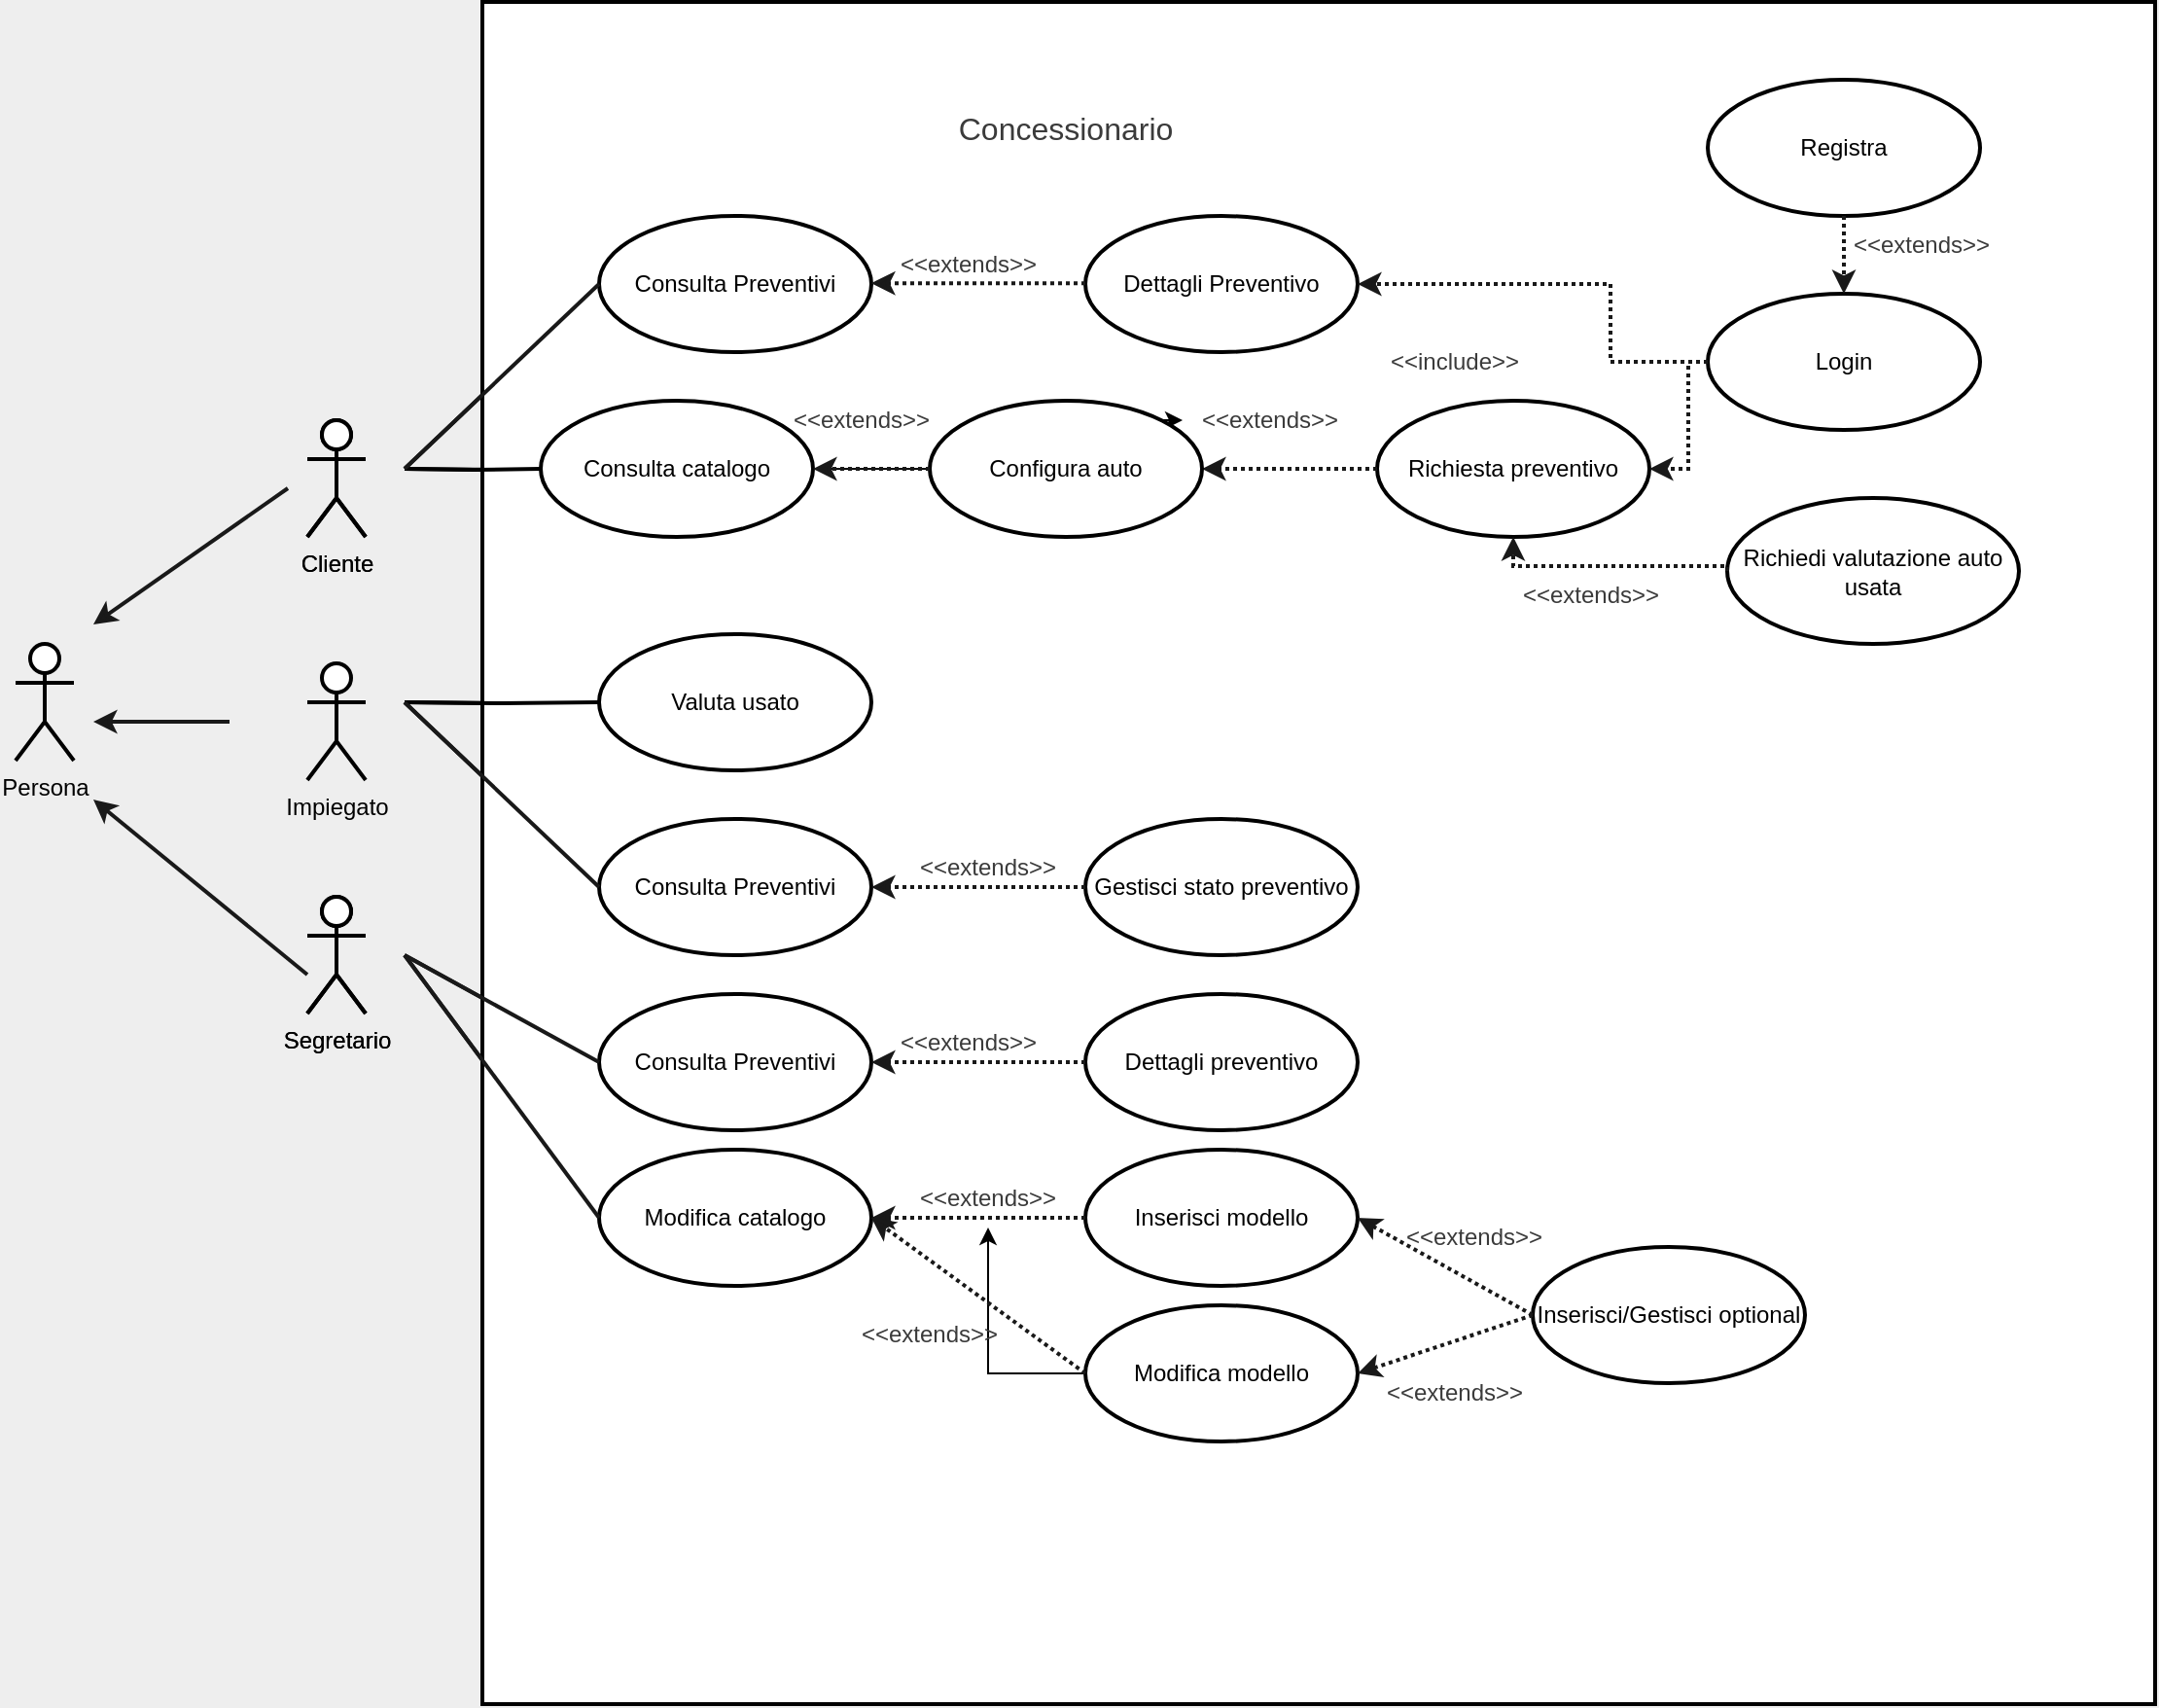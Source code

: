 <mxfile version="22.1.22" type="embed">
  <diagram id="ERxrzM34JgP0kjhDalQf" name="Page-1">
    <mxGraphModel dx="871" dy="773" grid="1" gridSize="10" guides="1" tooltips="1" connect="1" arrows="1" fold="1" page="0" pageScale="1" pageWidth="827" pageHeight="1169" background="#EEEEEE" math="0" shadow="0">
      <root>
        <mxCell id="0" />
        <mxCell id="1" parent="0" />
        <mxCell id="130" style="edgeStyle=orthogonalEdgeStyle;rounded=0;orthogonalLoop=1;jettySize=auto;html=1;strokeColor=#000000;strokeWidth=2;fontColor=#000000;endArrow=none;endFill=0;" parent="1" target="129" edge="1">
          <mxGeometry relative="1" as="geometry">
            <mxPoint x="360" y="320" as="sourcePoint" />
          </mxGeometry>
        </mxCell>
        <mxCell id="111" value="Cliente" style="shape=umlActor;verticalLabelPosition=bottom;verticalAlign=top;html=1;strokeColor=#000000;strokeWidth=2;fontColor=#000000;fillColor=#FFFFFF;" parent="1" vertex="1">
          <mxGeometry x="310" y="295" width="30" height="60" as="geometry" />
        </mxCell>
        <mxCell id="120" value="Richiesta preventivo" style="ellipse;whiteSpace=wrap;html=1;strokeColor=#000000;strokeWidth=2;fontColor=#000000;fillColor=#FFFFFF;" parent="1" vertex="1">
          <mxGeometry x="710" y="285" width="140" height="70" as="geometry" />
        </mxCell>
        <mxCell id="144" style="edgeStyle=orthogonalEdgeStyle;rounded=0;orthogonalLoop=1;jettySize=auto;html=1;strokeColor=#191919;strokeWidth=2;dashed=1;dashPattern=1 1;" parent="1" source="129" target="120" edge="1">
          <mxGeometry relative="1" as="geometry" />
        </mxCell>
        <mxCell id="129" value="Consulta catalogo" style="ellipse;whiteSpace=wrap;html=1;strokeColor=#000000;strokeWidth=2;fontColor=#000000;fillColor=#FFFFFF;" parent="1" vertex="1">
          <mxGeometry x="460" y="285" width="140" height="70" as="geometry" />
        </mxCell>
        <mxCell id="131" value="Registra" style="ellipse;whiteSpace=wrap;html=1;strokeColor=#000000;strokeWidth=2;fontColor=#000000;fillColor=#FFFFFF;" parent="1" vertex="1">
          <mxGeometry x="860" y="320" width="140" height="70" as="geometry" />
        </mxCell>
        <mxCell id="138" value="Segretario" style="shape=umlActor;verticalLabelPosition=bottom;verticalAlign=top;html=1;strokeColor=#000000;strokeWidth=2;fontColor=#000000;fillColor=#FFFFFF;" parent="1" vertex="1">
          <mxGeometry x="310" y="540" width="30" height="60" as="geometry" />
        </mxCell>
        <mxCell id="139" value="Impiegato" style="shape=umlActor;verticalLabelPosition=bottom;verticalAlign=top;html=1;strokeColor=#000000;strokeWidth=2;fontColor=#000000;fillColor=#FFFFFF;" parent="1" vertex="1">
          <mxGeometry x="310" y="420" width="30" height="60" as="geometry" />
        </mxCell>
        <mxCell id="147" style="edgeStyle=orthogonalEdgeStyle;rounded=0;orthogonalLoop=1;jettySize=auto;html=1;strokeColor=#191919;strokeWidth=2;dashed=1;dashPattern=1 1;" parent="1" source="146" target="120" edge="1">
          <mxGeometry relative="1" as="geometry" />
        </mxCell>
        <mxCell id="146" value="Login" style="ellipse;whiteSpace=wrap;html=1;strokeColor=#000000;strokeWidth=2;fontColor=#000000;fillColor=#FFFFFF;" parent="1" vertex="1">
          <mxGeometry x="710" y="405" width="140" height="70" as="geometry" />
        </mxCell>
        <mxCell id="148" value="&amp;lt;&amp;lt;include&amp;gt;&amp;gt;" style="text;html=1;strokeColor=none;fillColor=none;align=center;verticalAlign=middle;whiteSpace=wrap;rounded=0;fontColor=#3B3B3B;" parent="1" vertex="1">
          <mxGeometry x="710" y="370" width="60" height="30" as="geometry" />
        </mxCell>
        <mxCell id="149" style="edgeStyle=orthogonalEdgeStyle;rounded=0;orthogonalLoop=1;jettySize=auto;html=1;exitX=0.5;exitY=1;exitDx=0;exitDy=0;strokeColor=#191919;strokeWidth=2;fontColor=#3B3B3B;endArrow=none;endFill=0;" parent="1" source="146" target="146" edge="1">
          <mxGeometry relative="1" as="geometry" />
        </mxCell>
        <mxCell id="153" value="" style="endArrow=classic;html=1;rounded=0;strokeColor=#191919;strokeWidth=2;fontColor=#3B3B3B;entryX=1;entryY=0;entryDx=0;entryDy=0;dashed=1;dashPattern=1 1;" parent="1" source="131" target="146" edge="1">
          <mxGeometry width="50" height="50" relative="1" as="geometry">
            <mxPoint x="860" y="390" as="sourcePoint" />
            <mxPoint x="880" y="250" as="targetPoint" />
          </mxGeometry>
        </mxCell>
        <mxCell id="154" value="&amp;lt;&amp;lt;extends&amp;gt;&amp;gt;" style="text;html=1;strokeColor=none;fillColor=none;align=center;verticalAlign=middle;whiteSpace=wrap;rounded=0;fontColor=#3B3B3B;" parent="1" vertex="1">
          <mxGeometry x="850" y="400" width="60" height="30" as="geometry" />
        </mxCell>
        <mxCell id="155" value="&amp;lt;&amp;lt;extends&amp;gt;&amp;gt;" style="text;html=1;strokeColor=none;fillColor=none;align=center;verticalAlign=middle;whiteSpace=wrap;rounded=0;fontColor=#3B3B3B;" parent="1" vertex="1">
          <mxGeometry x="620" y="290" width="60" height="30" as="geometry" />
        </mxCell>
        <mxCell id="156" value="Finalizza preventivo" style="ellipse;whiteSpace=wrap;html=1;strokeColor=#000000;strokeWidth=2;fontColor=#000000;fillColor=#FFFFFF;" parent="1" vertex="1">
          <mxGeometry x="460" y="405" width="140" height="70" as="geometry" />
        </mxCell>
        <mxCell id="157" style="edgeStyle=orthogonalEdgeStyle;rounded=0;orthogonalLoop=1;jettySize=auto;html=1;strokeColor=#000000;strokeWidth=2;fontColor=#000000;endArrow=none;endFill=0;entryX=0;entryY=0.5;entryDx=0;entryDy=0;" parent="1" target="156" edge="1">
          <mxGeometry relative="1" as="geometry">
            <mxPoint x="360" y="440" as="sourcePoint" />
            <mxPoint x="470" y="330" as="targetPoint" />
          </mxGeometry>
        </mxCell>
        <mxCell id="161" value="Gestisci preventivo" style="ellipse;whiteSpace=wrap;html=1;strokeColor=#000000;strokeWidth=2;fontColor=#000000;fillColor=#FFFFFF;" parent="1" vertex="1">
          <mxGeometry x="460" y="500" width="140" height="70" as="geometry" />
        </mxCell>
        <mxCell id="168" value="" style="endArrow=none;html=1;rounded=0;strokeColor=#191919;strokeWidth=2;fontColor=#3B3B3B;entryX=0;entryY=0.5;entryDx=0;entryDy=0;" parent="1" target="161" edge="1">
          <mxGeometry width="50" height="50" relative="1" as="geometry">
            <mxPoint x="360" y="440" as="sourcePoint" />
            <mxPoint x="500" y="520" as="targetPoint" />
          </mxGeometry>
        </mxCell>
        <mxCell id="169" value="Visualizza preventivi" style="ellipse;whiteSpace=wrap;html=1;strokeColor=#000000;strokeWidth=2;fontColor=#000000;fillColor=#FFFFFF;" parent="1" vertex="1">
          <mxGeometry x="460" y="590" width="140" height="70" as="geometry" />
        </mxCell>
        <mxCell id="173" value="Conferma preventivo" style="ellipse;whiteSpace=wrap;html=1;strokeColor=#000000;strokeWidth=2;fontColor=#000000;fillColor=#FFFFFF;" parent="1" vertex="1">
          <mxGeometry x="710" y="190" width="140" height="70" as="geometry" />
        </mxCell>
        <mxCell id="175" value="" style="endArrow=classic;html=1;rounded=0;dashed=1;dashPattern=1 1;strokeColor=#191919;strokeWidth=2;fontColor=#3B3B3B;entryX=0;entryY=0.5;entryDx=0;entryDy=0;exitX=1;exitY=0.5;exitDx=0;exitDy=0;" parent="1" source="186" target="173" edge="1">
          <mxGeometry width="50" height="50" relative="1" as="geometry">
            <mxPoint x="760" y="310" as="sourcePoint" />
            <mxPoint x="810" y="260" as="targetPoint" />
          </mxGeometry>
        </mxCell>
        <mxCell id="176" value="&amp;lt;&amp;lt;extends&amp;gt;&amp;gt;" style="text;html=1;strokeColor=none;fillColor=none;align=center;verticalAlign=middle;whiteSpace=wrap;rounded=0;fontColor=#3B3B3B;" parent="1" vertex="1">
          <mxGeometry x="620" y="200" width="60" height="30" as="geometry" />
        </mxCell>
        <mxCell id="177" value="" style="endArrow=none;html=1;rounded=0;strokeColor=#191919;strokeWidth=2;fontColor=#3B3B3B;entryX=0;entryY=0.5;entryDx=0;entryDy=0;" parent="1" target="169" edge="1">
          <mxGeometry width="50" height="50" relative="1" as="geometry">
            <mxPoint x="360" y="570" as="sourcePoint" />
            <mxPoint x="460" y="570" as="targetPoint" />
          </mxGeometry>
        </mxCell>
        <mxCell id="180" value="Inserisci modello" style="ellipse;whiteSpace=wrap;html=1;strokeColor=#000000;strokeWidth=2;fontColor=#000000;fillColor=#FFFFFF;" parent="1" vertex="1">
          <mxGeometry x="460" y="670" width="140" height="70" as="geometry" />
        </mxCell>
        <mxCell id="181" value="Inserisci optional" style="ellipse;whiteSpace=wrap;html=1;strokeColor=#000000;strokeWidth=2;fontColor=#000000;fillColor=#FFFFFF;" parent="1" vertex="1">
          <mxGeometry x="710" y="670" width="140" height="70" as="geometry" />
        </mxCell>
        <mxCell id="182" value="" style="endArrow=none;html=1;rounded=0;strokeColor=#191919;strokeWidth=2;fontColor=#3B3B3B;entryX=0;entryY=0.5;entryDx=0;entryDy=0;" parent="1" target="180" edge="1">
          <mxGeometry width="50" height="50" relative="1" as="geometry">
            <mxPoint x="360" y="570" as="sourcePoint" />
            <mxPoint x="470" y="635" as="targetPoint" />
          </mxGeometry>
        </mxCell>
        <mxCell id="183" value="" style="endArrow=classic;html=1;rounded=0;strokeColor=#191919;strokeWidth=2;fontColor=#3B3B3B;entryX=1;entryY=0.5;entryDx=0;entryDy=0;exitX=0;exitY=0.5;exitDx=0;exitDy=0;dashed=1;dashPattern=1 1;" parent="1" source="181" target="180" edge="1">
          <mxGeometry width="50" height="50" relative="1" as="geometry">
            <mxPoint x="720" y="660" as="sourcePoint" />
            <mxPoint x="770" y="610" as="targetPoint" />
          </mxGeometry>
        </mxCell>
        <mxCell id="184" value="&amp;lt;&amp;lt;extends&amp;gt;&amp;gt;" style="text;html=1;strokeColor=none;fillColor=none;align=center;verticalAlign=middle;whiteSpace=wrap;rounded=0;fontColor=#3B3B3B;" parent="1" vertex="1">
          <mxGeometry x="630" y="680" width="60" height="30" as="geometry" />
        </mxCell>
        <mxCell id="185" value="&lt;font style=&quot;font-size: 16px;&quot;&gt;Concessionario&lt;/font&gt;" style="text;html=1;strokeColor=none;fillColor=none;align=center;verticalAlign=middle;whiteSpace=wrap;rounded=0;fontColor=#3B3B3B;" parent="1" vertex="1">
          <mxGeometry x="670" y="130" width="60" height="30" as="geometry" />
        </mxCell>
        <mxCell id="186" value="Visualizza ordini" style="ellipse;whiteSpace=wrap;html=1;strokeColor=#000000;strokeWidth=2;fontColor=#000000;fillColor=#FFFFFF;" parent="1" vertex="1">
          <mxGeometry x="460" y="190" width="140" height="70" as="geometry" />
        </mxCell>
        <mxCell id="188" value="" style="endArrow=none;html=1;rounded=0;strokeColor=#191919;strokeWidth=2;fontSize=16;fontColor=#0D0D0D;entryX=0;entryY=0.5;entryDx=0;entryDy=0;" parent="1" target="186" edge="1">
          <mxGeometry width="50" height="50" relative="1" as="geometry">
            <mxPoint x="360" y="320" as="sourcePoint" />
            <mxPoint x="450" y="240" as="targetPoint" />
          </mxGeometry>
        </mxCell>
        <mxCell id="189" value="" style="html=1;fillColor=#FFFFFF;strokeWidth=2;strokeColor=#000000;" parent="1" vertex="1">
          <mxGeometry x="400" y="80" width="860" height="875" as="geometry" />
        </mxCell>
        <mxCell id="190" style="edgeStyle=orthogonalEdgeStyle;rounded=0;orthogonalLoop=1;jettySize=auto;html=1;strokeColor=#000000;strokeWidth=2;fontColor=#000000;endArrow=none;endFill=0;" parent="1" target="194" edge="1">
          <mxGeometry relative="1" as="geometry">
            <mxPoint x="360" y="320" as="sourcePoint" />
          </mxGeometry>
        </mxCell>
        <mxCell id="191" value="Cliente" style="shape=umlActor;verticalLabelPosition=bottom;verticalAlign=top;html=1;strokeColor=#000000;strokeWidth=2;fontColor=#000000;fillColor=#FFFFFF;" parent="1" vertex="1">
          <mxGeometry x="310" y="295" width="30" height="60" as="geometry" />
        </mxCell>
        <mxCell id="192" value="Richiesta preventivo" style="ellipse;whiteSpace=wrap;html=1;strokeColor=#000000;strokeWidth=2;fontColor=#000000;fillColor=#FFFFFF;" parent="1" vertex="1">
          <mxGeometry x="860" y="285" width="140" height="70" as="geometry" />
        </mxCell>
        <mxCell id="266" value="" style="edgeStyle=orthogonalEdgeStyle;rounded=0;orthogonalLoop=1;jettySize=auto;html=1;" parent="1" source="194" target="207" edge="1">
          <mxGeometry relative="1" as="geometry" />
        </mxCell>
        <mxCell id="194" value="Consulta catalogo" style="ellipse;whiteSpace=wrap;html=1;strokeColor=#000000;strokeWidth=2;fontColor=#000000;fillColor=#FFFFFF;" parent="1" vertex="1">
          <mxGeometry x="430" y="285" width="140" height="70" as="geometry" />
        </mxCell>
        <mxCell id="195" value="Registra" style="ellipse;whiteSpace=wrap;html=1;strokeColor=#000000;strokeWidth=2;fontColor=#000000;fillColor=#FFFFFF;" parent="1" vertex="1">
          <mxGeometry x="1030" y="120" width="140" height="70" as="geometry" />
        </mxCell>
        <mxCell id="197" value="Segretario" style="shape=umlActor;verticalLabelPosition=bottom;verticalAlign=top;html=1;strokeColor=#000000;strokeWidth=2;fontColor=#000000;fillColor=#FFFFFF;" parent="1" vertex="1">
          <mxGeometry x="310" y="540" width="30" height="60" as="geometry" />
        </mxCell>
        <mxCell id="199" value="" style="endArrow=classic;html=1;rounded=0;strokeWidth=2;strokeColor=#191919;" parent="1" edge="1">
          <mxGeometry width="50" height="50" relative="1" as="geometry">
            <mxPoint x="270" y="450" as="sourcePoint" />
            <mxPoint x="200" y="450" as="targetPoint" />
          </mxGeometry>
        </mxCell>
        <mxCell id="200" value="" style="endArrow=classic;html=1;rounded=0;strokeWidth=2;strokeColor=#191919;" parent="1" edge="1">
          <mxGeometry width="50" height="50" relative="1" as="geometry">
            <mxPoint x="310" y="580" as="sourcePoint" />
            <mxPoint x="200" y="490" as="targetPoint" />
          </mxGeometry>
        </mxCell>
        <mxCell id="201" style="edgeStyle=orthogonalEdgeStyle;rounded=0;orthogonalLoop=1;jettySize=auto;html=1;strokeColor=#191919;strokeWidth=2;dashed=1;dashPattern=1 1;exitX=0;exitY=0.5;exitDx=0;exitDy=0;" parent="1" source="202" target="192" edge="1">
          <mxGeometry relative="1" as="geometry">
            <Array as="points">
              <mxPoint x="1020" y="265" />
              <mxPoint x="1020" y="320" />
            </Array>
          </mxGeometry>
        </mxCell>
        <mxCell id="202" value="Login" style="ellipse;whiteSpace=wrap;html=1;strokeColor=#000000;strokeWidth=2;fontColor=#000000;fillColor=#FFFFFF;" parent="1" vertex="1">
          <mxGeometry x="1030" y="230" width="140" height="70" as="geometry" />
        </mxCell>
        <mxCell id="203" value="&amp;lt;&amp;lt;include&amp;gt;&amp;gt;" style="text;html=1;strokeColor=none;fillColor=none;align=center;verticalAlign=middle;whiteSpace=wrap;rounded=0;fontColor=#3B3B3B;" parent="1" vertex="1">
          <mxGeometry x="870" y="250" width="60" height="30" as="geometry" />
        </mxCell>
        <mxCell id="204" style="edgeStyle=orthogonalEdgeStyle;rounded=0;orthogonalLoop=1;jettySize=auto;html=1;exitX=0.5;exitY=1;exitDx=0;exitDy=0;strokeColor=#191919;strokeWidth=2;fontColor=#3B3B3B;endArrow=none;endFill=0;" parent="1" source="202" target="202" edge="1">
          <mxGeometry relative="1" as="geometry" />
        </mxCell>
        <mxCell id="205" value="" style="endArrow=classic;html=1;rounded=0;strokeColor=#191919;strokeWidth=2;fontColor=#3B3B3B;dashed=1;dashPattern=1 1;" parent="1" source="195" target="202" edge="1">
          <mxGeometry width="50" height="50" relative="1" as="geometry">
            <mxPoint x="860" y="390" as="sourcePoint" />
            <mxPoint x="980" y="230" as="targetPoint" />
          </mxGeometry>
        </mxCell>
        <mxCell id="206" value="&amp;lt;&amp;lt;extends&amp;gt;&amp;gt;" style="text;html=1;strokeColor=none;fillColor=none;align=center;verticalAlign=middle;whiteSpace=wrap;rounded=0;fontColor=#3B3B3B;" parent="1" vertex="1">
          <mxGeometry x="1110" y="190" width="60" height="30" as="geometry" />
        </mxCell>
        <mxCell id="207" value="&amp;lt;&amp;lt;extends&amp;gt;&amp;gt;" style="text;html=1;strokeColor=none;fillColor=none;align=center;verticalAlign=middle;whiteSpace=wrap;rounded=0;fontColor=#3B3B3B;" parent="1" vertex="1">
          <mxGeometry x="760" y="270" width="90" height="50" as="geometry" />
        </mxCell>
        <mxCell id="208" value="Valuta usato" style="ellipse;whiteSpace=wrap;html=1;strokeColor=#000000;strokeWidth=2;fontColor=#000000;fillColor=#FFFFFF;" parent="1" vertex="1">
          <mxGeometry x="460" y="405" width="140" height="70" as="geometry" />
        </mxCell>
        <mxCell id="209" style="edgeStyle=orthogonalEdgeStyle;rounded=0;orthogonalLoop=1;jettySize=auto;html=1;strokeColor=#000000;strokeWidth=2;fontColor=#000000;endArrow=none;endFill=0;entryX=0;entryY=0.5;entryDx=0;entryDy=0;" parent="1" target="208" edge="1">
          <mxGeometry relative="1" as="geometry">
            <mxPoint x="360" y="440" as="sourcePoint" />
            <mxPoint x="470" y="330" as="targetPoint" />
          </mxGeometry>
        </mxCell>
        <mxCell id="210" value="Consulta Preventivi" style="ellipse;whiteSpace=wrap;html=1;strokeColor=#000000;strokeWidth=2;fontColor=#000000;fillColor=#FFFFFF;" parent="1" vertex="1">
          <mxGeometry x="460" y="500" width="140" height="70" as="geometry" />
        </mxCell>
        <mxCell id="211" value="" style="endArrow=none;html=1;rounded=0;strokeColor=#191919;strokeWidth=2;fontColor=#3B3B3B;entryX=0;entryY=0.5;entryDx=0;entryDy=0;" parent="1" target="210" edge="1">
          <mxGeometry width="50" height="50" relative="1" as="geometry">
            <mxPoint x="360" y="440" as="sourcePoint" />
            <mxPoint x="500" y="520" as="targetPoint" />
          </mxGeometry>
        </mxCell>
        <mxCell id="212" value="Consulta Preventivi" style="ellipse;whiteSpace=wrap;html=1;strokeColor=#000000;strokeWidth=2;fontColor=#000000;fillColor=#FFFFFF;" parent="1" vertex="1">
          <mxGeometry x="460" y="590" width="140" height="70" as="geometry" />
        </mxCell>
        <mxCell id="213" value="Dettagli Preventivo" style="ellipse;whiteSpace=wrap;html=1;strokeColor=#000000;strokeWidth=2;fontColor=#000000;fillColor=#FFFFFF;" parent="1" vertex="1">
          <mxGeometry x="710" y="190" width="140" height="70" as="geometry" />
        </mxCell>
        <mxCell id="215" value="&amp;lt;&amp;lt;extends&amp;gt;&amp;gt;" style="text;html=1;strokeColor=none;fillColor=none;align=center;verticalAlign=middle;whiteSpace=wrap;rounded=0;fontColor=#3B3B3B;" parent="1" vertex="1">
          <mxGeometry x="620" y="200" width="60" height="30" as="geometry" />
        </mxCell>
        <mxCell id="216" value="" style="endArrow=none;html=1;rounded=0;strokeColor=#191919;strokeWidth=2;fontColor=#3B3B3B;entryX=0;entryY=0.5;entryDx=0;entryDy=0;" parent="1" target="212" edge="1">
          <mxGeometry width="50" height="50" relative="1" as="geometry">
            <mxPoint x="360" y="570" as="sourcePoint" />
            <mxPoint x="460" y="570" as="targetPoint" />
          </mxGeometry>
        </mxCell>
        <mxCell id="217" value="Modifica catalogo" style="ellipse;whiteSpace=wrap;html=1;strokeColor=#000000;strokeWidth=2;fontColor=#000000;fillColor=#FFFFFF;" parent="1" vertex="1">
          <mxGeometry x="460" y="670" width="140" height="70" as="geometry" />
        </mxCell>
        <mxCell id="239" value="" style="edgeStyle=orthogonalEdgeStyle;rounded=0;orthogonalLoop=1;jettySize=auto;html=1;" parent="1" source="218" target="221" edge="1">
          <mxGeometry relative="1" as="geometry" />
        </mxCell>
        <mxCell id="218" value="Modifica modello" style="ellipse;whiteSpace=wrap;html=1;strokeColor=#000000;strokeWidth=2;fontColor=#000000;fillColor=#FFFFFF;" parent="1" vertex="1">
          <mxGeometry x="710" y="750" width="140" height="70" as="geometry" />
        </mxCell>
        <mxCell id="219" value="" style="endArrow=none;html=1;rounded=0;strokeColor=#191919;strokeWidth=2;fontColor=#3B3B3B;entryX=0;entryY=0.5;entryDx=0;entryDy=0;" parent="1" target="217" edge="1">
          <mxGeometry width="50" height="50" relative="1" as="geometry">
            <mxPoint x="360" y="570" as="sourcePoint" />
            <mxPoint x="470" y="635" as="targetPoint" />
          </mxGeometry>
        </mxCell>
        <mxCell id="220" value="" style="endArrow=classic;html=1;rounded=0;strokeColor=#191919;strokeWidth=2;fontColor=#3B3B3B;entryX=1;entryY=0.5;entryDx=0;entryDy=0;exitX=0;exitY=0.5;exitDx=0;exitDy=0;dashed=1;dashPattern=1 1;" parent="1" source="218" target="217" edge="1">
          <mxGeometry width="50" height="50" relative="1" as="geometry">
            <mxPoint x="720" y="660" as="sourcePoint" />
            <mxPoint x="770" y="610" as="targetPoint" />
          </mxGeometry>
        </mxCell>
        <mxCell id="221" value="&amp;lt;&amp;lt;extends&amp;gt;&amp;gt;" style="text;html=1;strokeColor=none;fillColor=none;align=center;verticalAlign=middle;whiteSpace=wrap;rounded=0;fontColor=#3B3B3B;" parent="1" vertex="1">
          <mxGeometry x="630" y="680" width="60" height="30" as="geometry" />
        </mxCell>
        <mxCell id="222" value="&lt;font style=&quot;font-size: 16px;&quot;&gt;Concessionario&lt;/font&gt;" style="text;html=1;strokeColor=none;fillColor=none;align=center;verticalAlign=middle;whiteSpace=wrap;rounded=0;fontColor=#3B3B3B;" parent="1" vertex="1">
          <mxGeometry x="670" y="130" width="60" height="30" as="geometry" />
        </mxCell>
        <mxCell id="223" value="Consulta Preventivi" style="ellipse;whiteSpace=wrap;html=1;strokeColor=#000000;strokeWidth=2;fontColor=#000000;fillColor=#FFFFFF;" parent="1" vertex="1">
          <mxGeometry x="460" y="190" width="140" height="70" as="geometry" />
        </mxCell>
        <mxCell id="224" value="" style="endArrow=none;html=1;rounded=0;strokeColor=#191919;strokeWidth=2;fontSize=16;fontColor=#0D0D0D;entryX=0;entryY=0.5;entryDx=0;entryDy=0;" parent="1" target="223" edge="1">
          <mxGeometry width="50" height="50" relative="1" as="geometry">
            <mxPoint x="360" y="320" as="sourcePoint" />
            <mxPoint x="450" y="240" as="targetPoint" />
          </mxGeometry>
        </mxCell>
        <mxCell id="227" value="" style="endArrow=classic;html=1;rounded=0;strokeWidth=2;strokeColor=#191919;" parent="1" edge="1">
          <mxGeometry width="50" height="50" relative="1" as="geometry">
            <mxPoint x="300" y="330" as="sourcePoint" />
            <mxPoint x="200" y="400" as="targetPoint" />
          </mxGeometry>
        </mxCell>
        <mxCell id="228" value="Persona&lt;br&gt;" style="shape=umlActor;verticalLabelPosition=bottom;verticalAlign=top;html=1;strokeColor=#000000;strokeWidth=2;fontColor=#000000;fillColor=#FFFFFF;" parent="1" vertex="1">
          <mxGeometry x="160" y="410" width="30" height="60" as="geometry" />
        </mxCell>
        <mxCell id="235" style="edgeStyle=orthogonalEdgeStyle;rounded=0;orthogonalLoop=1;jettySize=auto;html=1;strokeColor=#191919;strokeWidth=2;dashed=1;dashPattern=1 1;exitX=0;exitY=0.5;exitDx=0;exitDy=0;" parent="1" source="202" target="213" edge="1">
          <mxGeometry relative="1" as="geometry">
            <mxPoint x="900" y="260" as="sourcePoint" />
            <mxPoint x="860" y="330" as="targetPoint" />
            <Array as="points">
              <mxPoint x="980" y="265" />
              <mxPoint x="980" y="225" />
            </Array>
          </mxGeometry>
        </mxCell>
        <mxCell id="236" value="Inserisci/Gestisci optional" style="ellipse;whiteSpace=wrap;html=1;strokeColor=#000000;strokeWidth=2;fontColor=#000000;fillColor=#FFFFFF;" parent="1" vertex="1">
          <mxGeometry x="940" y="720" width="140" height="70" as="geometry" />
        </mxCell>
        <mxCell id="238" value="Inserisci modello" style="ellipse;whiteSpace=wrap;html=1;strokeColor=#000000;strokeWidth=2;fontColor=#000000;fillColor=#FFFFFF;" parent="1" vertex="1">
          <mxGeometry x="710" y="670" width="140" height="70" as="geometry" />
        </mxCell>
        <mxCell id="240" value="" style="endArrow=classic;html=1;rounded=0;strokeColor=#191919;strokeWidth=2;fontColor=#3B3B3B;exitX=0;exitY=0.5;exitDx=0;exitDy=0;dashed=1;dashPattern=1 1;" parent="1" source="238" edge="1">
          <mxGeometry width="50" height="50" relative="1" as="geometry">
            <mxPoint x="780" y="715" as="sourcePoint" />
            <mxPoint x="600" y="705" as="targetPoint" />
          </mxGeometry>
        </mxCell>
        <mxCell id="241" value="&amp;lt;&amp;lt;extends&amp;gt;&amp;gt;" style="text;html=1;strokeColor=none;fillColor=none;align=center;verticalAlign=middle;whiteSpace=wrap;rounded=0;fontColor=#3B3B3B;" parent="1" vertex="1">
          <mxGeometry x="600" y="750" width="60" height="30" as="geometry" />
        </mxCell>
        <mxCell id="242" value="" style="endArrow=classic;html=1;rounded=0;strokeColor=#191919;strokeWidth=2;fontColor=#3B3B3B;entryX=1;entryY=0.5;entryDx=0;entryDy=0;exitX=0;exitY=0.5;exitDx=0;exitDy=0;dashed=1;dashPattern=1 1;" parent="1" source="236" target="238" edge="1">
          <mxGeometry width="50" height="50" relative="1" as="geometry">
            <mxPoint x="780" y="715" as="sourcePoint" />
            <mxPoint x="610" y="715" as="targetPoint" />
          </mxGeometry>
        </mxCell>
        <mxCell id="243" value="" style="endArrow=classic;html=1;rounded=0;strokeColor=#191919;strokeWidth=2;fontColor=#3B3B3B;entryX=1;entryY=0.5;entryDx=0;entryDy=0;exitX=0;exitY=0.5;exitDx=0;exitDy=0;dashed=1;dashPattern=1 1;" parent="1" source="236" target="218" edge="1">
          <mxGeometry width="50" height="50" relative="1" as="geometry">
            <mxPoint x="930" y="625" as="sourcePoint" />
            <mxPoint x="830" y="625" as="targetPoint" />
          </mxGeometry>
        </mxCell>
        <mxCell id="244" value="&amp;lt;&amp;lt;extends&amp;gt;&amp;gt;" style="text;html=1;strokeColor=none;fillColor=none;align=center;verticalAlign=middle;whiteSpace=wrap;rounded=0;fontColor=#3B3B3B;" parent="1" vertex="1">
          <mxGeometry x="880" y="700" width="60" height="30" as="geometry" />
        </mxCell>
        <mxCell id="245" value="&amp;lt;&amp;lt;extends&amp;gt;&amp;gt;" style="text;html=1;strokeColor=none;fillColor=none;align=center;verticalAlign=middle;whiteSpace=wrap;rounded=0;fontColor=#3B3B3B;" parent="1" vertex="1">
          <mxGeometry x="870" y="780" width="60" height="30" as="geometry" />
        </mxCell>
        <mxCell id="246" value="Gestisci stato preventivo" style="ellipse;whiteSpace=wrap;html=1;strokeColor=#000000;strokeWidth=2;fontColor=#000000;fillColor=#FFFFFF;" parent="1" vertex="1">
          <mxGeometry x="710" y="500" width="140" height="70" as="geometry" />
        </mxCell>
        <mxCell id="247" value="" style="endArrow=classic;html=1;rounded=0;dashed=1;dashPattern=1 1;strokeColor=#191919;strokeWidth=2;fontColor=#3B3B3B;entryX=1;entryY=0.5;entryDx=0;entryDy=0;exitX=0;exitY=0.5;exitDx=0;exitDy=0;" parent="1" source="246" target="210" edge="1">
          <mxGeometry width="50" height="50" relative="1" as="geometry">
            <mxPoint x="600" y="535" as="sourcePoint" />
            <mxPoint x="810" y="570" as="targetPoint" />
          </mxGeometry>
        </mxCell>
        <mxCell id="248" value="&amp;lt;&amp;lt;extends&amp;gt;&amp;gt;" style="text;html=1;strokeColor=none;fillColor=none;align=center;verticalAlign=middle;whiteSpace=wrap;rounded=0;fontColor=#3B3B3B;" parent="1" vertex="1">
          <mxGeometry x="630" y="510" width="60" height="30" as="geometry" />
        </mxCell>
        <mxCell id="254" style="edgeStyle=orthogonalEdgeStyle;rounded=0;orthogonalLoop=1;jettySize=auto;html=1;strokeColor=#191919;strokeWidth=2;dashed=1;dashPattern=1 1;exitX=0;exitY=0.5;exitDx=0;exitDy=0;entryX=1;entryY=0.5;entryDx=0;entryDy=0;" parent="1" source="192" target="265" edge="1">
          <mxGeometry relative="1" as="geometry">
            <mxPoint x="700" y="320" as="sourcePoint" />
            <mxPoint x="600" y="320" as="targetPoint" />
          </mxGeometry>
        </mxCell>
        <mxCell id="255" style="edgeStyle=orthogonalEdgeStyle;rounded=0;orthogonalLoop=1;jettySize=auto;html=1;strokeColor=#191919;strokeWidth=2;dashed=1;dashPattern=1 1;exitX=0;exitY=0.5;exitDx=0;exitDy=0;" parent="1" edge="1">
          <mxGeometry relative="1" as="geometry">
            <mxPoint x="710.0" y="224.58" as="sourcePoint" />
            <mxPoint x="600" y="224.58" as="targetPoint" />
          </mxGeometry>
        </mxCell>
        <mxCell id="256" value="Dettagli preventivo" style="ellipse;whiteSpace=wrap;html=1;strokeColor=#000000;strokeWidth=2;fontColor=#000000;fillColor=#FFFFFF;" parent="1" vertex="1">
          <mxGeometry x="710" y="590" width="140" height="70" as="geometry" />
        </mxCell>
        <mxCell id="257" value="&amp;lt;&amp;lt;extends&amp;gt;&amp;gt;" style="text;html=1;strokeColor=none;fillColor=none;align=center;verticalAlign=middle;whiteSpace=wrap;rounded=0;fontColor=#3B3B3B;" parent="1" vertex="1">
          <mxGeometry x="620" y="600" width="60" height="30" as="geometry" />
        </mxCell>
        <mxCell id="258" style="edgeStyle=orthogonalEdgeStyle;rounded=0;orthogonalLoop=1;jettySize=auto;html=1;strokeColor=#191919;strokeWidth=2;dashed=1;dashPattern=1 1;exitX=0;exitY=0.5;exitDx=0;exitDy=0;" parent="1" source="256" target="212" edge="1">
          <mxGeometry relative="1" as="geometry">
            <mxPoint x="710.0" y="630" as="sourcePoint" />
            <mxPoint x="600" y="630" as="targetPoint" />
          </mxGeometry>
        </mxCell>
        <mxCell id="259" value="Richiedi valutazione auto usata" style="ellipse;whiteSpace=wrap;html=1;strokeColor=#000000;strokeWidth=2;fontColor=#000000;fillColor=#FFFFFF;" parent="1" vertex="1">
          <mxGeometry x="1040" y="335" width="150" height="75" as="geometry" />
        </mxCell>
        <mxCell id="260" style="edgeStyle=orthogonalEdgeStyle;rounded=0;orthogonalLoop=1;jettySize=auto;html=1;strokeColor=#191919;strokeWidth=2;dashed=1;dashPattern=1 1;exitX=0;exitY=0.5;exitDx=0;exitDy=0;entryX=0.5;entryY=1;entryDx=0;entryDy=0;" parent="1" source="259" target="192" edge="1">
          <mxGeometry relative="1" as="geometry">
            <mxPoint x="720.0" y="330" as="sourcePoint" />
            <mxPoint x="610" y="330" as="targetPoint" />
            <Array as="points">
              <mxPoint x="1025" y="370" />
              <mxPoint x="910" y="370" />
            </Array>
          </mxGeometry>
        </mxCell>
        <mxCell id="261" value="&amp;lt;&amp;lt;extends&amp;gt;&amp;gt;" style="text;html=1;strokeColor=none;fillColor=none;align=center;verticalAlign=middle;whiteSpace=wrap;rounded=0;fontColor=#3B3B3B;" parent="1" vertex="1">
          <mxGeometry x="940" y="370" width="60" height="30" as="geometry" />
        </mxCell>
        <mxCell id="265" value="Configura auto" style="ellipse;whiteSpace=wrap;html=1;strokeColor=#000000;strokeWidth=2;fontColor=#000000;fillColor=#FFFFFF;" parent="1" vertex="1">
          <mxGeometry x="630" y="285" width="140" height="70" as="geometry" />
        </mxCell>
        <mxCell id="267" style="edgeStyle=orthogonalEdgeStyle;rounded=0;orthogonalLoop=1;jettySize=auto;html=1;strokeColor=#191919;strokeWidth=2;dashed=1;dashPattern=1 1;exitX=0;exitY=0.5;exitDx=0;exitDy=0;entryX=1;entryY=0.5;entryDx=0;entryDy=0;" parent="1" source="265" target="194" edge="1">
          <mxGeometry relative="1" as="geometry">
            <mxPoint x="850" y="325" as="sourcePoint" />
            <mxPoint x="780" y="325" as="targetPoint" />
          </mxGeometry>
        </mxCell>
        <mxCell id="268" value="&amp;lt;&amp;lt;extends&amp;gt;&amp;gt;" style="text;html=1;strokeColor=none;fillColor=none;align=center;verticalAlign=middle;whiteSpace=wrap;rounded=0;fontColor=#3B3B3B;" parent="1" vertex="1">
          <mxGeometry x="550" y="270" width="90" height="50" as="geometry" />
        </mxCell>
      </root>
    </mxGraphModel>
  </diagram>
</mxfile>
